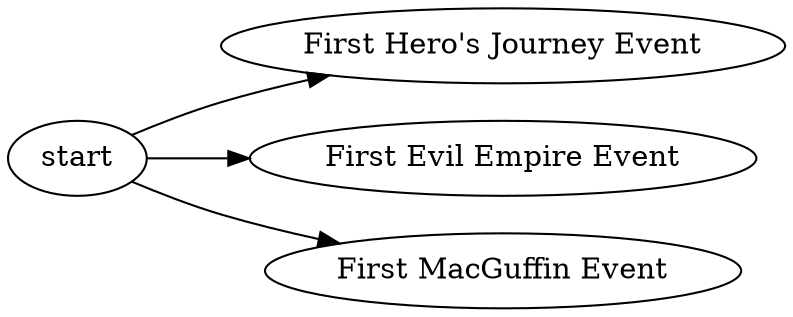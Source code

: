 digraph G {
  a [label="First Hero's Journey Event"];
  b [label="First Evil Empire Event"];
  c [label="First MacGuffin Event"];
  rankdir=LR;
  start -> a;
  start -> b;
  start -> c;
}
